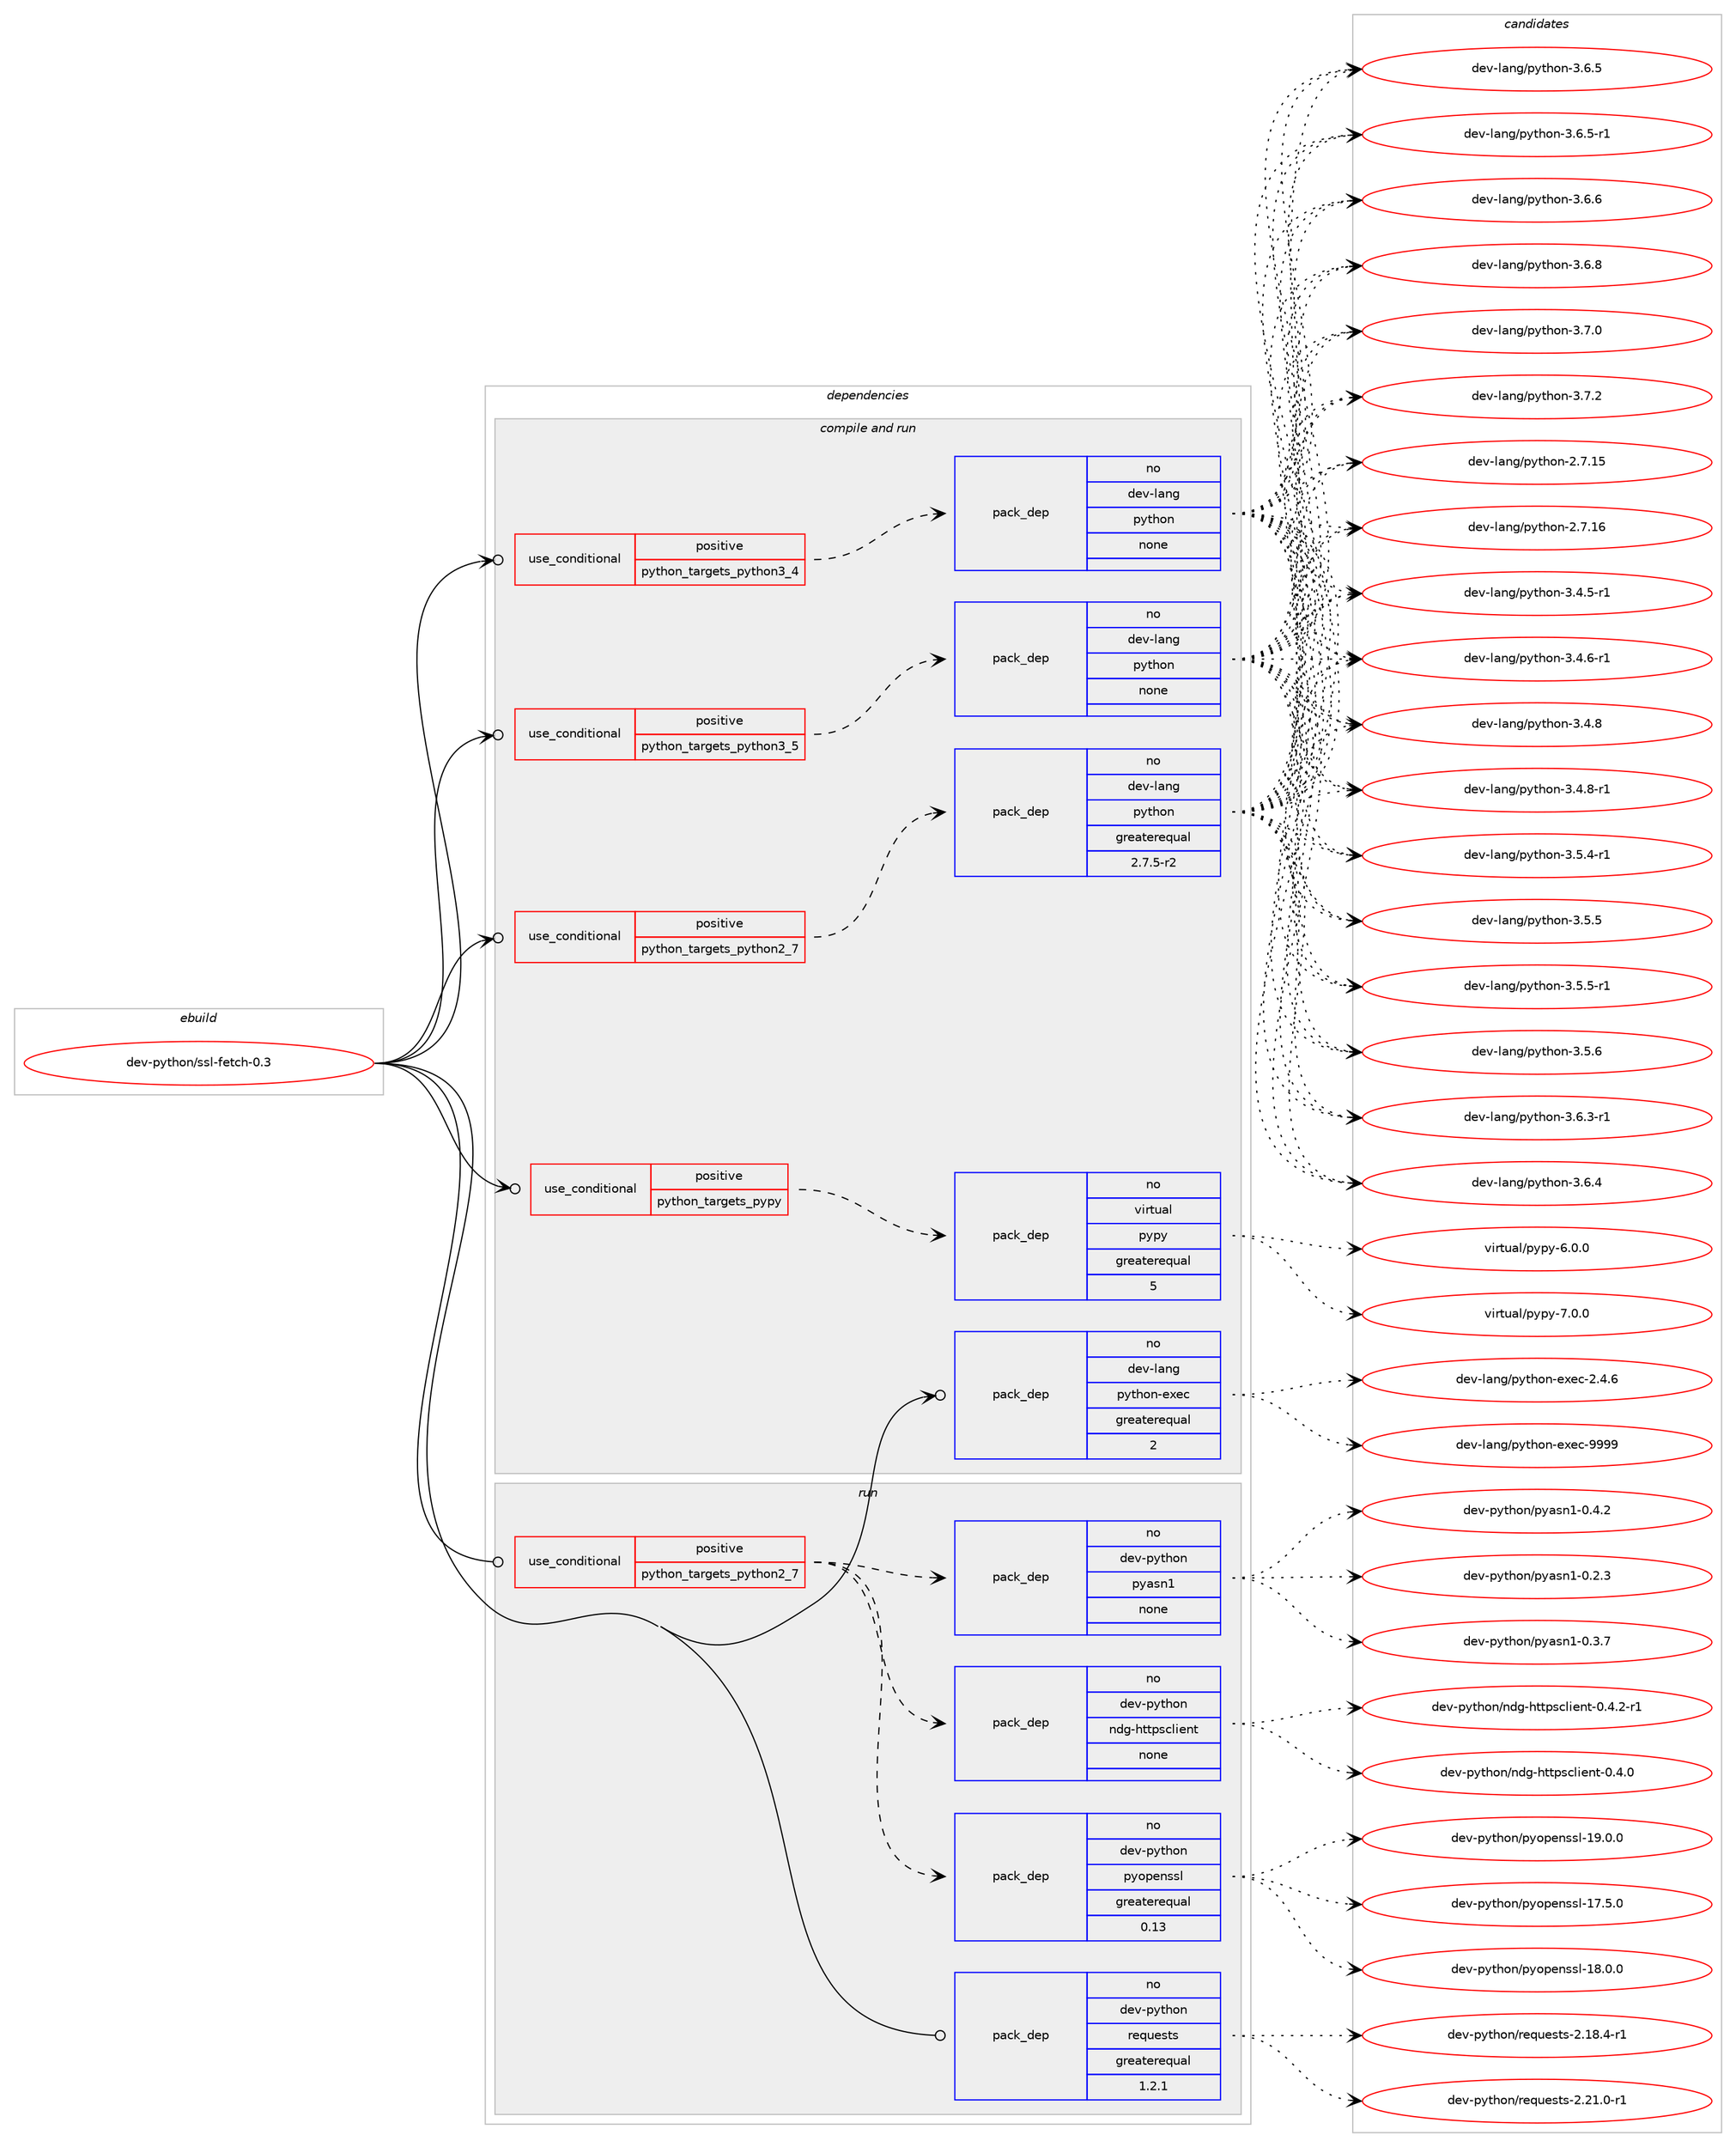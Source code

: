 digraph prolog {

# *************
# Graph options
# *************

newrank=true;
concentrate=true;
compound=true;
graph [rankdir=LR,fontname=Helvetica,fontsize=10,ranksep=1.5];#, ranksep=2.5, nodesep=0.2];
edge  [arrowhead=vee];
node  [fontname=Helvetica,fontsize=10];

# **********
# The ebuild
# **********

subgraph cluster_leftcol {
color=gray;
rank=same;
label=<<i>ebuild</i>>;
id [label="dev-python/ssl-fetch-0.3", color=red, width=4, href="../dev-python/ssl-fetch-0.3.svg"];
}

# ****************
# The dependencies
# ****************

subgraph cluster_midcol {
color=gray;
label=<<i>dependencies</i>>;
subgraph cluster_compile {
fillcolor="#eeeeee";
style=filled;
label=<<i>compile</i>>;
}
subgraph cluster_compileandrun {
fillcolor="#eeeeee";
style=filled;
label=<<i>compile and run</i>>;
subgraph cond385225 {
dependency1443032 [label=<<TABLE BORDER="0" CELLBORDER="1" CELLSPACING="0" CELLPADDING="4"><TR><TD ROWSPAN="3" CELLPADDING="10">use_conditional</TD></TR><TR><TD>positive</TD></TR><TR><TD>python_targets_pypy</TD></TR></TABLE>>, shape=none, color=red];
subgraph pack1034445 {
dependency1443033 [label=<<TABLE BORDER="0" CELLBORDER="1" CELLSPACING="0" CELLPADDING="4" WIDTH="220"><TR><TD ROWSPAN="6" CELLPADDING="30">pack_dep</TD></TR><TR><TD WIDTH="110">no</TD></TR><TR><TD>virtual</TD></TR><TR><TD>pypy</TD></TR><TR><TD>greaterequal</TD></TR><TR><TD>5</TD></TR></TABLE>>, shape=none, color=blue];
}
dependency1443032:e -> dependency1443033:w [weight=20,style="dashed",arrowhead="vee"];
}
id:e -> dependency1443032:w [weight=20,style="solid",arrowhead="odotvee"];
subgraph cond385226 {
dependency1443034 [label=<<TABLE BORDER="0" CELLBORDER="1" CELLSPACING="0" CELLPADDING="4"><TR><TD ROWSPAN="3" CELLPADDING="10">use_conditional</TD></TR><TR><TD>positive</TD></TR><TR><TD>python_targets_python2_7</TD></TR></TABLE>>, shape=none, color=red];
subgraph pack1034446 {
dependency1443035 [label=<<TABLE BORDER="0" CELLBORDER="1" CELLSPACING="0" CELLPADDING="4" WIDTH="220"><TR><TD ROWSPAN="6" CELLPADDING="30">pack_dep</TD></TR><TR><TD WIDTH="110">no</TD></TR><TR><TD>dev-lang</TD></TR><TR><TD>python</TD></TR><TR><TD>greaterequal</TD></TR><TR><TD>2.7.5-r2</TD></TR></TABLE>>, shape=none, color=blue];
}
dependency1443034:e -> dependency1443035:w [weight=20,style="dashed",arrowhead="vee"];
}
id:e -> dependency1443034:w [weight=20,style="solid",arrowhead="odotvee"];
subgraph cond385227 {
dependency1443036 [label=<<TABLE BORDER="0" CELLBORDER="1" CELLSPACING="0" CELLPADDING="4"><TR><TD ROWSPAN="3" CELLPADDING="10">use_conditional</TD></TR><TR><TD>positive</TD></TR><TR><TD>python_targets_python3_4</TD></TR></TABLE>>, shape=none, color=red];
subgraph pack1034447 {
dependency1443037 [label=<<TABLE BORDER="0" CELLBORDER="1" CELLSPACING="0" CELLPADDING="4" WIDTH="220"><TR><TD ROWSPAN="6" CELLPADDING="30">pack_dep</TD></TR><TR><TD WIDTH="110">no</TD></TR><TR><TD>dev-lang</TD></TR><TR><TD>python</TD></TR><TR><TD>none</TD></TR><TR><TD></TD></TR></TABLE>>, shape=none, color=blue];
}
dependency1443036:e -> dependency1443037:w [weight=20,style="dashed",arrowhead="vee"];
}
id:e -> dependency1443036:w [weight=20,style="solid",arrowhead="odotvee"];
subgraph cond385228 {
dependency1443038 [label=<<TABLE BORDER="0" CELLBORDER="1" CELLSPACING="0" CELLPADDING="4"><TR><TD ROWSPAN="3" CELLPADDING="10">use_conditional</TD></TR><TR><TD>positive</TD></TR><TR><TD>python_targets_python3_5</TD></TR></TABLE>>, shape=none, color=red];
subgraph pack1034448 {
dependency1443039 [label=<<TABLE BORDER="0" CELLBORDER="1" CELLSPACING="0" CELLPADDING="4" WIDTH="220"><TR><TD ROWSPAN="6" CELLPADDING="30">pack_dep</TD></TR><TR><TD WIDTH="110">no</TD></TR><TR><TD>dev-lang</TD></TR><TR><TD>python</TD></TR><TR><TD>none</TD></TR><TR><TD></TD></TR></TABLE>>, shape=none, color=blue];
}
dependency1443038:e -> dependency1443039:w [weight=20,style="dashed",arrowhead="vee"];
}
id:e -> dependency1443038:w [weight=20,style="solid",arrowhead="odotvee"];
subgraph pack1034449 {
dependency1443040 [label=<<TABLE BORDER="0" CELLBORDER="1" CELLSPACING="0" CELLPADDING="4" WIDTH="220"><TR><TD ROWSPAN="6" CELLPADDING="30">pack_dep</TD></TR><TR><TD WIDTH="110">no</TD></TR><TR><TD>dev-lang</TD></TR><TR><TD>python-exec</TD></TR><TR><TD>greaterequal</TD></TR><TR><TD>2</TD></TR></TABLE>>, shape=none, color=blue];
}
id:e -> dependency1443040:w [weight=20,style="solid",arrowhead="odotvee"];
}
subgraph cluster_run {
fillcolor="#eeeeee";
style=filled;
label=<<i>run</i>>;
subgraph cond385229 {
dependency1443041 [label=<<TABLE BORDER="0" CELLBORDER="1" CELLSPACING="0" CELLPADDING="4"><TR><TD ROWSPAN="3" CELLPADDING="10">use_conditional</TD></TR><TR><TD>positive</TD></TR><TR><TD>python_targets_python2_7</TD></TR></TABLE>>, shape=none, color=red];
subgraph pack1034450 {
dependency1443042 [label=<<TABLE BORDER="0" CELLBORDER="1" CELLSPACING="0" CELLPADDING="4" WIDTH="220"><TR><TD ROWSPAN="6" CELLPADDING="30">pack_dep</TD></TR><TR><TD WIDTH="110">no</TD></TR><TR><TD>dev-python</TD></TR><TR><TD>ndg-httpsclient</TD></TR><TR><TD>none</TD></TR><TR><TD></TD></TR></TABLE>>, shape=none, color=blue];
}
dependency1443041:e -> dependency1443042:w [weight=20,style="dashed",arrowhead="vee"];
subgraph pack1034451 {
dependency1443043 [label=<<TABLE BORDER="0" CELLBORDER="1" CELLSPACING="0" CELLPADDING="4" WIDTH="220"><TR><TD ROWSPAN="6" CELLPADDING="30">pack_dep</TD></TR><TR><TD WIDTH="110">no</TD></TR><TR><TD>dev-python</TD></TR><TR><TD>pyasn1</TD></TR><TR><TD>none</TD></TR><TR><TD></TD></TR></TABLE>>, shape=none, color=blue];
}
dependency1443041:e -> dependency1443043:w [weight=20,style="dashed",arrowhead="vee"];
subgraph pack1034452 {
dependency1443044 [label=<<TABLE BORDER="0" CELLBORDER="1" CELLSPACING="0" CELLPADDING="4" WIDTH="220"><TR><TD ROWSPAN="6" CELLPADDING="30">pack_dep</TD></TR><TR><TD WIDTH="110">no</TD></TR><TR><TD>dev-python</TD></TR><TR><TD>pyopenssl</TD></TR><TR><TD>greaterequal</TD></TR><TR><TD>0.13</TD></TR></TABLE>>, shape=none, color=blue];
}
dependency1443041:e -> dependency1443044:w [weight=20,style="dashed",arrowhead="vee"];
}
id:e -> dependency1443041:w [weight=20,style="solid",arrowhead="odot"];
subgraph pack1034453 {
dependency1443045 [label=<<TABLE BORDER="0" CELLBORDER="1" CELLSPACING="0" CELLPADDING="4" WIDTH="220"><TR><TD ROWSPAN="6" CELLPADDING="30">pack_dep</TD></TR><TR><TD WIDTH="110">no</TD></TR><TR><TD>dev-python</TD></TR><TR><TD>requests</TD></TR><TR><TD>greaterequal</TD></TR><TR><TD>1.2.1</TD></TR></TABLE>>, shape=none, color=blue];
}
id:e -> dependency1443045:w [weight=20,style="solid",arrowhead="odot"];
}
}

# **************
# The candidates
# **************

subgraph cluster_choices {
rank=same;
color=gray;
label=<<i>candidates</i>>;

subgraph choice1034445 {
color=black;
nodesep=1;
choice1181051141161179710847112121112121455446484648 [label="virtual/pypy-6.0.0", color=red, width=4,href="../virtual/pypy-6.0.0.svg"];
choice1181051141161179710847112121112121455546484648 [label="virtual/pypy-7.0.0", color=red, width=4,href="../virtual/pypy-7.0.0.svg"];
dependency1443033:e -> choice1181051141161179710847112121112121455446484648:w [style=dotted,weight="100"];
dependency1443033:e -> choice1181051141161179710847112121112121455546484648:w [style=dotted,weight="100"];
}
subgraph choice1034446 {
color=black;
nodesep=1;
choice10010111845108971101034711212111610411111045504655464953 [label="dev-lang/python-2.7.15", color=red, width=4,href="../dev-lang/python-2.7.15.svg"];
choice10010111845108971101034711212111610411111045504655464954 [label="dev-lang/python-2.7.16", color=red, width=4,href="../dev-lang/python-2.7.16.svg"];
choice1001011184510897110103471121211161041111104551465246534511449 [label="dev-lang/python-3.4.5-r1", color=red, width=4,href="../dev-lang/python-3.4.5-r1.svg"];
choice1001011184510897110103471121211161041111104551465246544511449 [label="dev-lang/python-3.4.6-r1", color=red, width=4,href="../dev-lang/python-3.4.6-r1.svg"];
choice100101118451089711010347112121116104111110455146524656 [label="dev-lang/python-3.4.8", color=red, width=4,href="../dev-lang/python-3.4.8.svg"];
choice1001011184510897110103471121211161041111104551465246564511449 [label="dev-lang/python-3.4.8-r1", color=red, width=4,href="../dev-lang/python-3.4.8-r1.svg"];
choice1001011184510897110103471121211161041111104551465346524511449 [label="dev-lang/python-3.5.4-r1", color=red, width=4,href="../dev-lang/python-3.5.4-r1.svg"];
choice100101118451089711010347112121116104111110455146534653 [label="dev-lang/python-3.5.5", color=red, width=4,href="../dev-lang/python-3.5.5.svg"];
choice1001011184510897110103471121211161041111104551465346534511449 [label="dev-lang/python-3.5.5-r1", color=red, width=4,href="../dev-lang/python-3.5.5-r1.svg"];
choice100101118451089711010347112121116104111110455146534654 [label="dev-lang/python-3.5.6", color=red, width=4,href="../dev-lang/python-3.5.6.svg"];
choice1001011184510897110103471121211161041111104551465446514511449 [label="dev-lang/python-3.6.3-r1", color=red, width=4,href="../dev-lang/python-3.6.3-r1.svg"];
choice100101118451089711010347112121116104111110455146544652 [label="dev-lang/python-3.6.4", color=red, width=4,href="../dev-lang/python-3.6.4.svg"];
choice100101118451089711010347112121116104111110455146544653 [label="dev-lang/python-3.6.5", color=red, width=4,href="../dev-lang/python-3.6.5.svg"];
choice1001011184510897110103471121211161041111104551465446534511449 [label="dev-lang/python-3.6.5-r1", color=red, width=4,href="../dev-lang/python-3.6.5-r1.svg"];
choice100101118451089711010347112121116104111110455146544654 [label="dev-lang/python-3.6.6", color=red, width=4,href="../dev-lang/python-3.6.6.svg"];
choice100101118451089711010347112121116104111110455146544656 [label="dev-lang/python-3.6.8", color=red, width=4,href="../dev-lang/python-3.6.8.svg"];
choice100101118451089711010347112121116104111110455146554648 [label="dev-lang/python-3.7.0", color=red, width=4,href="../dev-lang/python-3.7.0.svg"];
choice100101118451089711010347112121116104111110455146554650 [label="dev-lang/python-3.7.2", color=red, width=4,href="../dev-lang/python-3.7.2.svg"];
dependency1443035:e -> choice10010111845108971101034711212111610411111045504655464953:w [style=dotted,weight="100"];
dependency1443035:e -> choice10010111845108971101034711212111610411111045504655464954:w [style=dotted,weight="100"];
dependency1443035:e -> choice1001011184510897110103471121211161041111104551465246534511449:w [style=dotted,weight="100"];
dependency1443035:e -> choice1001011184510897110103471121211161041111104551465246544511449:w [style=dotted,weight="100"];
dependency1443035:e -> choice100101118451089711010347112121116104111110455146524656:w [style=dotted,weight="100"];
dependency1443035:e -> choice1001011184510897110103471121211161041111104551465246564511449:w [style=dotted,weight="100"];
dependency1443035:e -> choice1001011184510897110103471121211161041111104551465346524511449:w [style=dotted,weight="100"];
dependency1443035:e -> choice100101118451089711010347112121116104111110455146534653:w [style=dotted,weight="100"];
dependency1443035:e -> choice1001011184510897110103471121211161041111104551465346534511449:w [style=dotted,weight="100"];
dependency1443035:e -> choice100101118451089711010347112121116104111110455146534654:w [style=dotted,weight="100"];
dependency1443035:e -> choice1001011184510897110103471121211161041111104551465446514511449:w [style=dotted,weight="100"];
dependency1443035:e -> choice100101118451089711010347112121116104111110455146544652:w [style=dotted,weight="100"];
dependency1443035:e -> choice100101118451089711010347112121116104111110455146544653:w [style=dotted,weight="100"];
dependency1443035:e -> choice1001011184510897110103471121211161041111104551465446534511449:w [style=dotted,weight="100"];
dependency1443035:e -> choice100101118451089711010347112121116104111110455146544654:w [style=dotted,weight="100"];
dependency1443035:e -> choice100101118451089711010347112121116104111110455146544656:w [style=dotted,weight="100"];
dependency1443035:e -> choice100101118451089711010347112121116104111110455146554648:w [style=dotted,weight="100"];
dependency1443035:e -> choice100101118451089711010347112121116104111110455146554650:w [style=dotted,weight="100"];
}
subgraph choice1034447 {
color=black;
nodesep=1;
choice10010111845108971101034711212111610411111045504655464953 [label="dev-lang/python-2.7.15", color=red, width=4,href="../dev-lang/python-2.7.15.svg"];
choice10010111845108971101034711212111610411111045504655464954 [label="dev-lang/python-2.7.16", color=red, width=4,href="../dev-lang/python-2.7.16.svg"];
choice1001011184510897110103471121211161041111104551465246534511449 [label="dev-lang/python-3.4.5-r1", color=red, width=4,href="../dev-lang/python-3.4.5-r1.svg"];
choice1001011184510897110103471121211161041111104551465246544511449 [label="dev-lang/python-3.4.6-r1", color=red, width=4,href="../dev-lang/python-3.4.6-r1.svg"];
choice100101118451089711010347112121116104111110455146524656 [label="dev-lang/python-3.4.8", color=red, width=4,href="../dev-lang/python-3.4.8.svg"];
choice1001011184510897110103471121211161041111104551465246564511449 [label="dev-lang/python-3.4.8-r1", color=red, width=4,href="../dev-lang/python-3.4.8-r1.svg"];
choice1001011184510897110103471121211161041111104551465346524511449 [label="dev-lang/python-3.5.4-r1", color=red, width=4,href="../dev-lang/python-3.5.4-r1.svg"];
choice100101118451089711010347112121116104111110455146534653 [label="dev-lang/python-3.5.5", color=red, width=4,href="../dev-lang/python-3.5.5.svg"];
choice1001011184510897110103471121211161041111104551465346534511449 [label="dev-lang/python-3.5.5-r1", color=red, width=4,href="../dev-lang/python-3.5.5-r1.svg"];
choice100101118451089711010347112121116104111110455146534654 [label="dev-lang/python-3.5.6", color=red, width=4,href="../dev-lang/python-3.5.6.svg"];
choice1001011184510897110103471121211161041111104551465446514511449 [label="dev-lang/python-3.6.3-r1", color=red, width=4,href="../dev-lang/python-3.6.3-r1.svg"];
choice100101118451089711010347112121116104111110455146544652 [label="dev-lang/python-3.6.4", color=red, width=4,href="../dev-lang/python-3.6.4.svg"];
choice100101118451089711010347112121116104111110455146544653 [label="dev-lang/python-3.6.5", color=red, width=4,href="../dev-lang/python-3.6.5.svg"];
choice1001011184510897110103471121211161041111104551465446534511449 [label="dev-lang/python-3.6.5-r1", color=red, width=4,href="../dev-lang/python-3.6.5-r1.svg"];
choice100101118451089711010347112121116104111110455146544654 [label="dev-lang/python-3.6.6", color=red, width=4,href="../dev-lang/python-3.6.6.svg"];
choice100101118451089711010347112121116104111110455146544656 [label="dev-lang/python-3.6.8", color=red, width=4,href="../dev-lang/python-3.6.8.svg"];
choice100101118451089711010347112121116104111110455146554648 [label="dev-lang/python-3.7.0", color=red, width=4,href="../dev-lang/python-3.7.0.svg"];
choice100101118451089711010347112121116104111110455146554650 [label="dev-lang/python-3.7.2", color=red, width=4,href="../dev-lang/python-3.7.2.svg"];
dependency1443037:e -> choice10010111845108971101034711212111610411111045504655464953:w [style=dotted,weight="100"];
dependency1443037:e -> choice10010111845108971101034711212111610411111045504655464954:w [style=dotted,weight="100"];
dependency1443037:e -> choice1001011184510897110103471121211161041111104551465246534511449:w [style=dotted,weight="100"];
dependency1443037:e -> choice1001011184510897110103471121211161041111104551465246544511449:w [style=dotted,weight="100"];
dependency1443037:e -> choice100101118451089711010347112121116104111110455146524656:w [style=dotted,weight="100"];
dependency1443037:e -> choice1001011184510897110103471121211161041111104551465246564511449:w [style=dotted,weight="100"];
dependency1443037:e -> choice1001011184510897110103471121211161041111104551465346524511449:w [style=dotted,weight="100"];
dependency1443037:e -> choice100101118451089711010347112121116104111110455146534653:w [style=dotted,weight="100"];
dependency1443037:e -> choice1001011184510897110103471121211161041111104551465346534511449:w [style=dotted,weight="100"];
dependency1443037:e -> choice100101118451089711010347112121116104111110455146534654:w [style=dotted,weight="100"];
dependency1443037:e -> choice1001011184510897110103471121211161041111104551465446514511449:w [style=dotted,weight="100"];
dependency1443037:e -> choice100101118451089711010347112121116104111110455146544652:w [style=dotted,weight="100"];
dependency1443037:e -> choice100101118451089711010347112121116104111110455146544653:w [style=dotted,weight="100"];
dependency1443037:e -> choice1001011184510897110103471121211161041111104551465446534511449:w [style=dotted,weight="100"];
dependency1443037:e -> choice100101118451089711010347112121116104111110455146544654:w [style=dotted,weight="100"];
dependency1443037:e -> choice100101118451089711010347112121116104111110455146544656:w [style=dotted,weight="100"];
dependency1443037:e -> choice100101118451089711010347112121116104111110455146554648:w [style=dotted,weight="100"];
dependency1443037:e -> choice100101118451089711010347112121116104111110455146554650:w [style=dotted,weight="100"];
}
subgraph choice1034448 {
color=black;
nodesep=1;
choice10010111845108971101034711212111610411111045504655464953 [label="dev-lang/python-2.7.15", color=red, width=4,href="../dev-lang/python-2.7.15.svg"];
choice10010111845108971101034711212111610411111045504655464954 [label="dev-lang/python-2.7.16", color=red, width=4,href="../dev-lang/python-2.7.16.svg"];
choice1001011184510897110103471121211161041111104551465246534511449 [label="dev-lang/python-3.4.5-r1", color=red, width=4,href="../dev-lang/python-3.4.5-r1.svg"];
choice1001011184510897110103471121211161041111104551465246544511449 [label="dev-lang/python-3.4.6-r1", color=red, width=4,href="../dev-lang/python-3.4.6-r1.svg"];
choice100101118451089711010347112121116104111110455146524656 [label="dev-lang/python-3.4.8", color=red, width=4,href="../dev-lang/python-3.4.8.svg"];
choice1001011184510897110103471121211161041111104551465246564511449 [label="dev-lang/python-3.4.8-r1", color=red, width=4,href="../dev-lang/python-3.4.8-r1.svg"];
choice1001011184510897110103471121211161041111104551465346524511449 [label="dev-lang/python-3.5.4-r1", color=red, width=4,href="../dev-lang/python-3.5.4-r1.svg"];
choice100101118451089711010347112121116104111110455146534653 [label="dev-lang/python-3.5.5", color=red, width=4,href="../dev-lang/python-3.5.5.svg"];
choice1001011184510897110103471121211161041111104551465346534511449 [label="dev-lang/python-3.5.5-r1", color=red, width=4,href="../dev-lang/python-3.5.5-r1.svg"];
choice100101118451089711010347112121116104111110455146534654 [label="dev-lang/python-3.5.6", color=red, width=4,href="../dev-lang/python-3.5.6.svg"];
choice1001011184510897110103471121211161041111104551465446514511449 [label="dev-lang/python-3.6.3-r1", color=red, width=4,href="../dev-lang/python-3.6.3-r1.svg"];
choice100101118451089711010347112121116104111110455146544652 [label="dev-lang/python-3.6.4", color=red, width=4,href="../dev-lang/python-3.6.4.svg"];
choice100101118451089711010347112121116104111110455146544653 [label="dev-lang/python-3.6.5", color=red, width=4,href="../dev-lang/python-3.6.5.svg"];
choice1001011184510897110103471121211161041111104551465446534511449 [label="dev-lang/python-3.6.5-r1", color=red, width=4,href="../dev-lang/python-3.6.5-r1.svg"];
choice100101118451089711010347112121116104111110455146544654 [label="dev-lang/python-3.6.6", color=red, width=4,href="../dev-lang/python-3.6.6.svg"];
choice100101118451089711010347112121116104111110455146544656 [label="dev-lang/python-3.6.8", color=red, width=4,href="../dev-lang/python-3.6.8.svg"];
choice100101118451089711010347112121116104111110455146554648 [label="dev-lang/python-3.7.0", color=red, width=4,href="../dev-lang/python-3.7.0.svg"];
choice100101118451089711010347112121116104111110455146554650 [label="dev-lang/python-3.7.2", color=red, width=4,href="../dev-lang/python-3.7.2.svg"];
dependency1443039:e -> choice10010111845108971101034711212111610411111045504655464953:w [style=dotted,weight="100"];
dependency1443039:e -> choice10010111845108971101034711212111610411111045504655464954:w [style=dotted,weight="100"];
dependency1443039:e -> choice1001011184510897110103471121211161041111104551465246534511449:w [style=dotted,weight="100"];
dependency1443039:e -> choice1001011184510897110103471121211161041111104551465246544511449:w [style=dotted,weight="100"];
dependency1443039:e -> choice100101118451089711010347112121116104111110455146524656:w [style=dotted,weight="100"];
dependency1443039:e -> choice1001011184510897110103471121211161041111104551465246564511449:w [style=dotted,weight="100"];
dependency1443039:e -> choice1001011184510897110103471121211161041111104551465346524511449:w [style=dotted,weight="100"];
dependency1443039:e -> choice100101118451089711010347112121116104111110455146534653:w [style=dotted,weight="100"];
dependency1443039:e -> choice1001011184510897110103471121211161041111104551465346534511449:w [style=dotted,weight="100"];
dependency1443039:e -> choice100101118451089711010347112121116104111110455146534654:w [style=dotted,weight="100"];
dependency1443039:e -> choice1001011184510897110103471121211161041111104551465446514511449:w [style=dotted,weight="100"];
dependency1443039:e -> choice100101118451089711010347112121116104111110455146544652:w [style=dotted,weight="100"];
dependency1443039:e -> choice100101118451089711010347112121116104111110455146544653:w [style=dotted,weight="100"];
dependency1443039:e -> choice1001011184510897110103471121211161041111104551465446534511449:w [style=dotted,weight="100"];
dependency1443039:e -> choice100101118451089711010347112121116104111110455146544654:w [style=dotted,weight="100"];
dependency1443039:e -> choice100101118451089711010347112121116104111110455146544656:w [style=dotted,weight="100"];
dependency1443039:e -> choice100101118451089711010347112121116104111110455146554648:w [style=dotted,weight="100"];
dependency1443039:e -> choice100101118451089711010347112121116104111110455146554650:w [style=dotted,weight="100"];
}
subgraph choice1034449 {
color=black;
nodesep=1;
choice1001011184510897110103471121211161041111104510112010199455046524654 [label="dev-lang/python-exec-2.4.6", color=red, width=4,href="../dev-lang/python-exec-2.4.6.svg"];
choice10010111845108971101034711212111610411111045101120101994557575757 [label="dev-lang/python-exec-9999", color=red, width=4,href="../dev-lang/python-exec-9999.svg"];
dependency1443040:e -> choice1001011184510897110103471121211161041111104510112010199455046524654:w [style=dotted,weight="100"];
dependency1443040:e -> choice10010111845108971101034711212111610411111045101120101994557575757:w [style=dotted,weight="100"];
}
subgraph choice1034450 {
color=black;
nodesep=1;
choice10010111845112121116104111110471101001034510411611611211599108105101110116454846524648 [label="dev-python/ndg-httpsclient-0.4.0", color=red, width=4,href="../dev-python/ndg-httpsclient-0.4.0.svg"];
choice100101118451121211161041111104711010010345104116116112115991081051011101164548465246504511449 [label="dev-python/ndg-httpsclient-0.4.2-r1", color=red, width=4,href="../dev-python/ndg-httpsclient-0.4.2-r1.svg"];
dependency1443042:e -> choice10010111845112121116104111110471101001034510411611611211599108105101110116454846524648:w [style=dotted,weight="100"];
dependency1443042:e -> choice100101118451121211161041111104711010010345104116116112115991081051011101164548465246504511449:w [style=dotted,weight="100"];
}
subgraph choice1034451 {
color=black;
nodesep=1;
choice10010111845112121116104111110471121219711511049454846504651 [label="dev-python/pyasn1-0.2.3", color=red, width=4,href="../dev-python/pyasn1-0.2.3.svg"];
choice10010111845112121116104111110471121219711511049454846514655 [label="dev-python/pyasn1-0.3.7", color=red, width=4,href="../dev-python/pyasn1-0.3.7.svg"];
choice10010111845112121116104111110471121219711511049454846524650 [label="dev-python/pyasn1-0.4.2", color=red, width=4,href="../dev-python/pyasn1-0.4.2.svg"];
dependency1443043:e -> choice10010111845112121116104111110471121219711511049454846504651:w [style=dotted,weight="100"];
dependency1443043:e -> choice10010111845112121116104111110471121219711511049454846514655:w [style=dotted,weight="100"];
dependency1443043:e -> choice10010111845112121116104111110471121219711511049454846524650:w [style=dotted,weight="100"];
}
subgraph choice1034452 {
color=black;
nodesep=1;
choice100101118451121211161041111104711212111111210111011511510845495546534648 [label="dev-python/pyopenssl-17.5.0", color=red, width=4,href="../dev-python/pyopenssl-17.5.0.svg"];
choice100101118451121211161041111104711212111111210111011511510845495646484648 [label="dev-python/pyopenssl-18.0.0", color=red, width=4,href="../dev-python/pyopenssl-18.0.0.svg"];
choice100101118451121211161041111104711212111111210111011511510845495746484648 [label="dev-python/pyopenssl-19.0.0", color=red, width=4,href="../dev-python/pyopenssl-19.0.0.svg"];
dependency1443044:e -> choice100101118451121211161041111104711212111111210111011511510845495546534648:w [style=dotted,weight="100"];
dependency1443044:e -> choice100101118451121211161041111104711212111111210111011511510845495646484648:w [style=dotted,weight="100"];
dependency1443044:e -> choice100101118451121211161041111104711212111111210111011511510845495746484648:w [style=dotted,weight="100"];
}
subgraph choice1034453 {
color=black;
nodesep=1;
choice1001011184511212111610411111047114101113117101115116115455046495646524511449 [label="dev-python/requests-2.18.4-r1", color=red, width=4,href="../dev-python/requests-2.18.4-r1.svg"];
choice1001011184511212111610411111047114101113117101115116115455046504946484511449 [label="dev-python/requests-2.21.0-r1", color=red, width=4,href="../dev-python/requests-2.21.0-r1.svg"];
dependency1443045:e -> choice1001011184511212111610411111047114101113117101115116115455046495646524511449:w [style=dotted,weight="100"];
dependency1443045:e -> choice1001011184511212111610411111047114101113117101115116115455046504946484511449:w [style=dotted,weight="100"];
}
}

}
